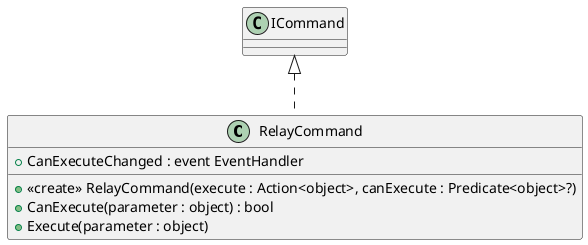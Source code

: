 @startuml
!startsub default
class RelayCommand {
    + <<create>> RelayCommand(execute : Action<object>, canExecute : Predicate<object>?)
    + CanExecuteChanged : event EventHandler
    + CanExecute(parameter : object) : bool
    + Execute(parameter : object)
}
!endsub
RelayCommand .UP.|> ICommand
@enduml